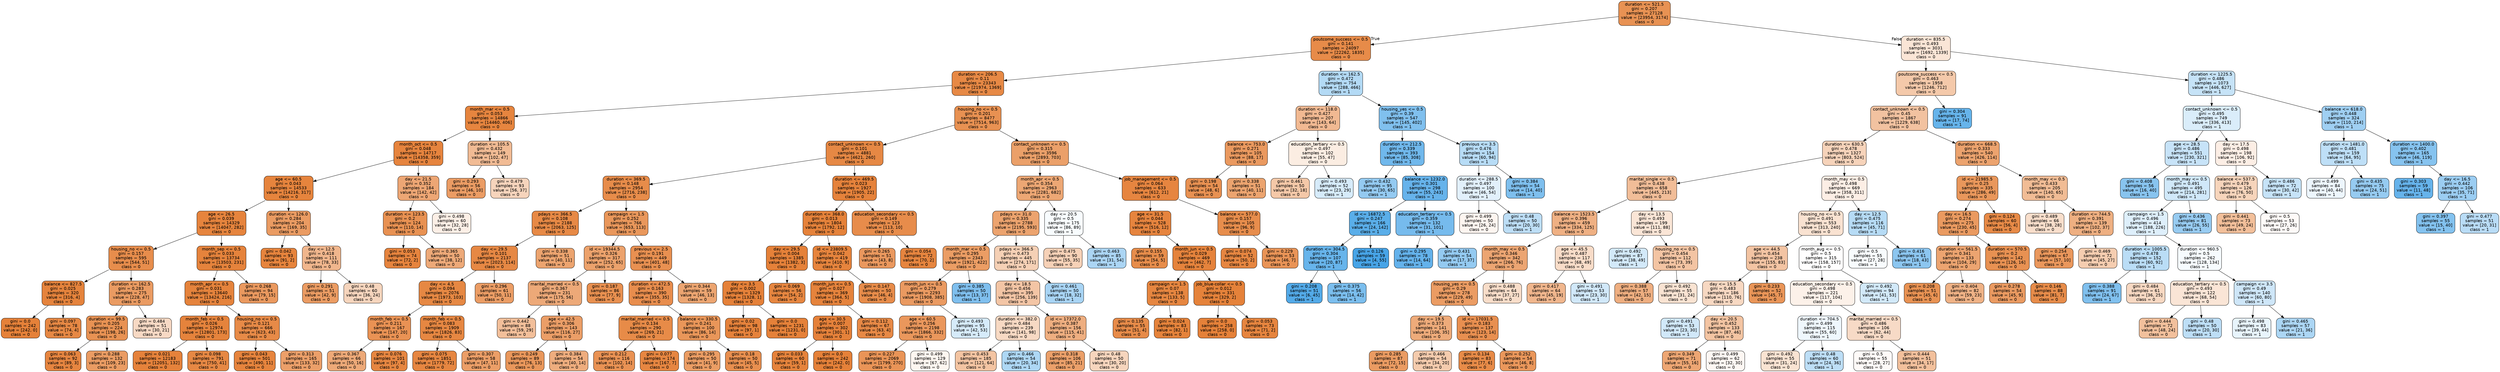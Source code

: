 digraph Tree {
node [shape=box, style="filled, rounded", color="black", fontname=helvetica] ;
edge [fontname=helvetica] ;
0 [label="duration <= 521.5\ngini = 0.207\nsamples = 27128\nvalue = [23954, 3174]\nclass = 0", fillcolor="#e89253"] ;
1 [label="poutcome_success <= 0.5\ngini = 0.141\nsamples = 24097\nvalue = [22262, 1835]\nclass = 0", fillcolor="#e78b49"] ;
0 -> 1 [labeldistance=2.5, labelangle=45, headlabel="True"] ;
2 [label="duration <= 206.5\ngini = 0.11\nsamples = 23343\nvalue = [21974, 1369]\nclass = 0", fillcolor="#e78945"] ;
1 -> 2 ;
3 [label="month_mar <= 0.5\ngini = 0.053\nsamples = 14866\nvalue = [14460, 406]\nclass = 0", fillcolor="#e6853f"] ;
2 -> 3 ;
4 [label="month_oct <= 0.5\ngini = 0.048\nsamples = 14717\nvalue = [14358, 359]\nclass = 0", fillcolor="#e6843e"] ;
3 -> 4 ;
5 [label="age <= 60.5\ngini = 0.043\nsamples = 14533\nvalue = [14216, 317]\nclass = 0", fillcolor="#e6843d"] ;
4 -> 5 ;
6 [label="age <= 26.5\ngini = 0.039\nsamples = 14329\nvalue = [14047, 282]\nclass = 0", fillcolor="#e6843d"] ;
5 -> 6 ;
7 [label="housing_no <= 0.5\ngini = 0.157\nsamples = 595\nvalue = [544, 51]\nclass = 0", fillcolor="#e78d4c"] ;
6 -> 7 ;
8 [label="balance <= 827.5\ngini = 0.025\nsamples = 320\nvalue = [316, 4]\nclass = 0", fillcolor="#e5833c"] ;
7 -> 8 ;
9 [label="gini = 0.0\nsamples = 242\nvalue = [242, 0]\nclass = 0", fillcolor="#e58139"] ;
8 -> 9 ;
10 [label="gini = 0.097\nsamples = 78\nvalue = [74, 4]\nclass = 0", fillcolor="#e68844"] ;
8 -> 10 ;
11 [label="duration <= 162.5\ngini = 0.283\nsamples = 275\nvalue = [228, 47]\nclass = 0", fillcolor="#ea9b62"] ;
7 -> 11 ;
12 [label="duration <= 99.5\ngini = 0.205\nsamples = 224\nvalue = [198, 26]\nclass = 0", fillcolor="#e89253"] ;
11 -> 12 ;
13 [label="gini = 0.063\nsamples = 92\nvalue = [89, 3]\nclass = 0", fillcolor="#e68540"] ;
12 -> 13 ;
14 [label="gini = 0.288\nsamples = 132\nvalue = [109, 23]\nclass = 0", fillcolor="#ea9c63"] ;
12 -> 14 ;
15 [label="gini = 0.484\nsamples = 51\nvalue = [30, 21]\nclass = 0", fillcolor="#f7d9c4"] ;
11 -> 15 ;
16 [label="month_sep <= 0.5\ngini = 0.033\nsamples = 13734\nvalue = [13503, 231]\nclass = 0", fillcolor="#e5833c"] ;
6 -> 16 ;
17 [label="month_apr <= 0.5\ngini = 0.031\nsamples = 13640\nvalue = [13424, 216]\nclass = 0", fillcolor="#e5833c"] ;
16 -> 17 ;
18 [label="month_feb <= 0.5\ngini = 0.026\nsamples = 12974\nvalue = [12801, 173]\nclass = 0", fillcolor="#e5833c"] ;
17 -> 18 ;
19 [label="gini = 0.021\nsamples = 12183\nvalue = [12051, 132]\nclass = 0", fillcolor="#e5823b"] ;
18 -> 19 ;
20 [label="gini = 0.098\nsamples = 791\nvalue = [750, 41]\nclass = 0", fillcolor="#e68844"] ;
18 -> 20 ;
21 [label="housing_no <= 0.5\ngini = 0.121\nsamples = 666\nvalue = [623, 43]\nclass = 0", fillcolor="#e78a47"] ;
17 -> 21 ;
22 [label="gini = 0.043\nsamples = 501\nvalue = [490, 11]\nclass = 0", fillcolor="#e6843d"] ;
21 -> 22 ;
23 [label="gini = 0.313\nsamples = 165\nvalue = [133, 32]\nclass = 0", fillcolor="#eb9f69"] ;
21 -> 23 ;
24 [label="gini = 0.268\nsamples = 94\nvalue = [79, 15]\nclass = 0", fillcolor="#ea995f"] ;
16 -> 24 ;
25 [label="duration <= 126.0\ngini = 0.284\nsamples = 204\nvalue = [169, 35]\nclass = 0", fillcolor="#ea9b62"] ;
5 -> 25 ;
26 [label="gini = 0.042\nsamples = 93\nvalue = [91, 2]\nclass = 0", fillcolor="#e6843d"] ;
25 -> 26 ;
27 [label="day <= 12.5\ngini = 0.418\nsamples = 111\nvalue = [78, 33]\nclass = 0", fillcolor="#f0b68d"] ;
25 -> 27 ;
28 [label="gini = 0.291\nsamples = 51\nvalue = [42, 9]\nclass = 0", fillcolor="#eb9c63"] ;
27 -> 28 ;
29 [label="gini = 0.48\nsamples = 60\nvalue = [36, 24]\nclass = 0", fillcolor="#f6d5bd"] ;
27 -> 29 ;
30 [label="day <= 21.5\ngini = 0.352\nsamples = 184\nvalue = [142, 42]\nclass = 0", fillcolor="#eda674"] ;
4 -> 30 ;
31 [label="duration <= 123.5\ngini = 0.2\nsamples = 124\nvalue = [110, 14]\nclass = 0", fillcolor="#e89152"] ;
30 -> 31 ;
32 [label="gini = 0.053\nsamples = 74\nvalue = [72, 2]\nclass = 0", fillcolor="#e6843e"] ;
31 -> 32 ;
33 [label="gini = 0.365\nsamples = 50\nvalue = [38, 12]\nclass = 0", fillcolor="#eda978"] ;
31 -> 33 ;
34 [label="gini = 0.498\nsamples = 60\nvalue = [32, 28]\nclass = 0", fillcolor="#fcefe6"] ;
30 -> 34 ;
35 [label="duration <= 105.5\ngini = 0.432\nsamples = 149\nvalue = [102, 47]\nclass = 0", fillcolor="#f1bb94"] ;
3 -> 35 ;
36 [label="gini = 0.293\nsamples = 56\nvalue = [46, 10]\nclass = 0", fillcolor="#eb9c64"] ;
35 -> 36 ;
37 [label="gini = 0.479\nsamples = 93\nvalue = [56, 37]\nclass = 0", fillcolor="#f6d4bc"] ;
35 -> 37 ;
38 [label="housing_no <= 0.5\ngini = 0.201\nsamples = 8477\nvalue = [7514, 963]\nclass = 0", fillcolor="#e89152"] ;
2 -> 38 ;
39 [label="contact_unknown <= 0.5\ngini = 0.101\nsamples = 4881\nvalue = [4621, 260]\nclass = 0", fillcolor="#e68844"] ;
38 -> 39 ;
40 [label="duration <= 369.5\ngini = 0.148\nsamples = 2954\nvalue = [2716, 238]\nclass = 0", fillcolor="#e78c4a"] ;
39 -> 40 ;
41 [label="pdays <= 366.5\ngini = 0.108\nsamples = 2188\nvalue = [2063, 125]\nclass = 0", fillcolor="#e78945"] ;
40 -> 41 ;
42 [label="day <= 29.5\ngini = 0.101\nsamples = 2137\nvalue = [2023, 114]\nclass = 0", fillcolor="#e68844"] ;
41 -> 42 ;
43 [label="day <= 4.5\ngini = 0.094\nsamples = 2076\nvalue = [1973, 103]\nclass = 0", fillcolor="#e68843"] ;
42 -> 43 ;
44 [label="month_feb <= 0.5\ngini = 0.211\nsamples = 167\nvalue = [147, 20]\nclass = 0", fillcolor="#e99254"] ;
43 -> 44 ;
45 [label="gini = 0.367\nsamples = 66\nvalue = [50, 16]\nclass = 0", fillcolor="#eda978"] ;
44 -> 45 ;
46 [label="gini = 0.076\nsamples = 101\nvalue = [97, 4]\nclass = 0", fillcolor="#e68641"] ;
44 -> 46 ;
47 [label="month_feb <= 0.5\ngini = 0.083\nsamples = 1909\nvalue = [1826, 83]\nclass = 0", fillcolor="#e68742"] ;
43 -> 47 ;
48 [label="gini = 0.075\nsamples = 1851\nvalue = [1779, 72]\nclass = 0", fillcolor="#e68641"] ;
47 -> 48 ;
49 [label="gini = 0.307\nsamples = 58\nvalue = [47, 11]\nclass = 0", fillcolor="#eb9e67"] ;
47 -> 49 ;
50 [label="gini = 0.296\nsamples = 61\nvalue = [50, 11]\nclass = 0", fillcolor="#eb9d65"] ;
42 -> 50 ;
51 [label="gini = 0.338\nsamples = 51\nvalue = [40, 11]\nclass = 0", fillcolor="#eca46f"] ;
41 -> 51 ;
52 [label="campaign <= 1.5\ngini = 0.252\nsamples = 766\nvalue = [653, 113]\nclass = 0", fillcolor="#e9975b"] ;
40 -> 52 ;
53 [label="id <= 19344.5\ngini = 0.326\nsamples = 317\nvalue = [252, 65]\nclass = 0", fillcolor="#eca26c"] ;
52 -> 53 ;
54 [label="marital_married <= 0.5\ngini = 0.367\nsamples = 231\nvalue = [175, 56]\nclass = 0", fillcolor="#eda978"] ;
53 -> 54 ;
55 [label="gini = 0.442\nsamples = 88\nvalue = [59, 29]\nclass = 0", fillcolor="#f2bf9a"] ;
54 -> 55 ;
56 [label="age <= 42.5\ngini = 0.306\nsamples = 143\nvalue = [116, 27]\nclass = 0", fillcolor="#eb9e67"] ;
54 -> 56 ;
57 [label="gini = 0.249\nsamples = 89\nvalue = [76, 13]\nclass = 0", fillcolor="#e9975b"] ;
56 -> 57 ;
58 [label="gini = 0.384\nsamples = 54\nvalue = [40, 14]\nclass = 0", fillcolor="#eead7e"] ;
56 -> 58 ;
59 [label="gini = 0.187\nsamples = 86\nvalue = [77, 9]\nclass = 0", fillcolor="#e89050"] ;
53 -> 59 ;
60 [label="previous <= 2.5\ngini = 0.191\nsamples = 449\nvalue = [401, 48]\nclass = 0", fillcolor="#e89051"] ;
52 -> 60 ;
61 [label="duration <= 472.5\ngini = 0.163\nsamples = 390\nvalue = [355, 35]\nclass = 0", fillcolor="#e88d4d"] ;
60 -> 61 ;
62 [label="marital_married <= 0.5\ngini = 0.134\nsamples = 290\nvalue = [269, 21]\nclass = 0", fillcolor="#e78b48"] ;
61 -> 62 ;
63 [label="gini = 0.212\nsamples = 116\nvalue = [102, 14]\nclass = 0", fillcolor="#e99254"] ;
62 -> 63 ;
64 [label="gini = 0.077\nsamples = 174\nvalue = [167, 7]\nclass = 0", fillcolor="#e68641"] ;
62 -> 64 ;
65 [label="balance <= 330.5\ngini = 0.241\nsamples = 100\nvalue = [86, 14]\nclass = 0", fillcolor="#e99659"] ;
61 -> 65 ;
66 [label="gini = 0.295\nsamples = 50\nvalue = [41, 9]\nclass = 0", fillcolor="#eb9d64"] ;
65 -> 66 ;
67 [label="gini = 0.18\nsamples = 50\nvalue = [45, 5]\nclass = 0", fillcolor="#e88f4f"] ;
65 -> 67 ;
68 [label="gini = 0.344\nsamples = 59\nvalue = [46, 13]\nclass = 0", fillcolor="#eca571"] ;
60 -> 68 ;
69 [label="duration <= 469.5\ngini = 0.023\nsamples = 1927\nvalue = [1905, 22]\nclass = 0", fillcolor="#e5823b"] ;
39 -> 69 ;
70 [label="duration <= 368.0\ngini = 0.013\nsamples = 1804\nvalue = [1792, 12]\nclass = 0", fillcolor="#e5823a"] ;
69 -> 70 ;
71 [label="day <= 29.5\ngini = 0.004\nsamples = 1385\nvalue = [1382, 3]\nclass = 0", fillcolor="#e58139"] ;
70 -> 71 ;
72 [label="day <= 3.5\ngini = 0.002\nsamples = 1329\nvalue = [1328, 1]\nclass = 0", fillcolor="#e58139"] ;
71 -> 72 ;
73 [label="gini = 0.02\nsamples = 98\nvalue = [97, 1]\nclass = 0", fillcolor="#e5823b"] ;
72 -> 73 ;
74 [label="gini = 0.0\nsamples = 1231\nvalue = [1231, 0]\nclass = 0", fillcolor="#e58139"] ;
72 -> 74 ;
75 [label="gini = 0.069\nsamples = 56\nvalue = [54, 2]\nclass = 0", fillcolor="#e68640"] ;
71 -> 75 ;
76 [label="id <= 23809.5\ngini = 0.042\nsamples = 419\nvalue = [410, 9]\nclass = 0", fillcolor="#e6843d"] ;
70 -> 76 ;
77 [label="month_jun <= 0.5\ngini = 0.027\nsamples = 369\nvalue = [364, 5]\nclass = 0", fillcolor="#e5833c"] ;
76 -> 77 ;
78 [label="age <= 30.5\ngini = 0.007\nsamples = 302\nvalue = [301, 1]\nclass = 0", fillcolor="#e5813a"] ;
77 -> 78 ;
79 [label="gini = 0.033\nsamples = 60\nvalue = [59, 1]\nclass = 0", fillcolor="#e5833c"] ;
78 -> 79 ;
80 [label="gini = 0.0\nsamples = 242\nvalue = [242, 0]\nclass = 0", fillcolor="#e58139"] ;
78 -> 80 ;
81 [label="gini = 0.112\nsamples = 67\nvalue = [63, 4]\nclass = 0", fillcolor="#e78946"] ;
77 -> 81 ;
82 [label="gini = 0.147\nsamples = 50\nvalue = [46, 4]\nclass = 0", fillcolor="#e78c4a"] ;
76 -> 82 ;
83 [label="education_secondary <= 0.5\ngini = 0.149\nsamples = 123\nvalue = [113, 10]\nclass = 0", fillcolor="#e78c4b"] ;
69 -> 83 ;
84 [label="gini = 0.265\nsamples = 51\nvalue = [43, 8]\nclass = 0", fillcolor="#ea985e"] ;
83 -> 84 ;
85 [label="gini = 0.054\nsamples = 72\nvalue = [70, 2]\nclass = 0", fillcolor="#e6853f"] ;
83 -> 85 ;
86 [label="contact_unknown <= 0.5\ngini = 0.315\nsamples = 3596\nvalue = [2893, 703]\nclass = 0", fillcolor="#eba069"] ;
38 -> 86 ;
87 [label="month_apr <= 0.5\ngini = 0.354\nsamples = 2963\nvalue = [2281, 682]\nclass = 0", fillcolor="#eda774"] ;
86 -> 87 ;
88 [label="pdays <= 31.0\ngini = 0.335\nsamples = 2788\nvalue = [2195, 593]\nclass = 0", fillcolor="#eca36e"] ;
87 -> 88 ;
89 [label="month_mar <= 0.5\ngini = 0.295\nsamples = 2343\nvalue = [1921, 422]\nclass = 0", fillcolor="#eb9d64"] ;
88 -> 89 ;
90 [label="month_jun <= 0.5\ngini = 0.279\nsamples = 2293\nvalue = [1908, 385]\nclass = 0", fillcolor="#ea9a61"] ;
89 -> 90 ;
91 [label="age <= 60.5\ngini = 0.256\nsamples = 2198\nvalue = [1866, 332]\nclass = 0", fillcolor="#ea975c"] ;
90 -> 91 ;
92 [label="gini = 0.227\nsamples = 2069\nvalue = [1799, 270]\nclass = 0", fillcolor="#e99457"] ;
91 -> 92 ;
93 [label="gini = 0.499\nsamples = 129\nvalue = [67, 62]\nclass = 0", fillcolor="#fdf6f0"] ;
91 -> 93 ;
94 [label="gini = 0.493\nsamples = 95\nvalue = [42, 53]\nclass = 1", fillcolor="#d6ebfa"] ;
90 -> 94 ;
95 [label="gini = 0.385\nsamples = 50\nvalue = [13, 37]\nclass = 1", fillcolor="#7fbfee"] ;
89 -> 95 ;
96 [label="pdays <= 366.5\ngini = 0.473\nsamples = 445\nvalue = [274, 171]\nclass = 0", fillcolor="#f5d0b5"] ;
88 -> 96 ;
97 [label="day <= 18.5\ngini = 0.456\nsamples = 395\nvalue = [256, 139]\nclass = 0", fillcolor="#f3c5a5"] ;
96 -> 97 ;
98 [label="duration <= 382.0\ngini = 0.484\nsamples = 239\nvalue = [141, 98]\nclass = 0", fillcolor="#f7d9c3"] ;
97 -> 98 ;
99 [label="gini = 0.453\nsamples = 185\nvalue = [121, 64]\nclass = 0", fillcolor="#f3c4a2"] ;
98 -> 99 ;
100 [label="gini = 0.466\nsamples = 54\nvalue = [20, 34]\nclass = 1", fillcolor="#add7f4"] ;
98 -> 100 ;
101 [label="id <= 17372.0\ngini = 0.387\nsamples = 156\nvalue = [115, 41]\nclass = 0", fillcolor="#eeae80"] ;
97 -> 101 ;
102 [label="gini = 0.318\nsamples = 106\nvalue = [85, 21]\nclass = 0", fillcolor="#eba06a"] ;
101 -> 102 ;
103 [label="gini = 0.48\nsamples = 50\nvalue = [30, 20]\nclass = 0", fillcolor="#f6d5bd"] ;
101 -> 103 ;
104 [label="gini = 0.461\nsamples = 50\nvalue = [18, 32]\nclass = 1", fillcolor="#a8d4f4"] ;
96 -> 104 ;
105 [label="day <= 20.5\ngini = 0.5\nsamples = 175\nvalue = [86, 89]\nclass = 1", fillcolor="#f8fcfe"] ;
87 -> 105 ;
106 [label="gini = 0.475\nsamples = 90\nvalue = [55, 35]\nclass = 0", fillcolor="#f6d1b7"] ;
105 -> 106 ;
107 [label="gini = 0.463\nsamples = 85\nvalue = [31, 54]\nclass = 1", fillcolor="#abd5f4"] ;
105 -> 107 ;
108 [label="job_management <= 0.5\ngini = 0.064\nsamples = 633\nvalue = [612, 21]\nclass = 0", fillcolor="#e68540"] ;
86 -> 108 ;
109 [label="age <= 31.5\ngini = 0.044\nsamples = 528\nvalue = [516, 12]\nclass = 0", fillcolor="#e6843e"] ;
108 -> 109 ;
110 [label="gini = 0.155\nsamples = 59\nvalue = [54, 5]\nclass = 0", fillcolor="#e78d4b"] ;
109 -> 110 ;
111 [label="month_jun <= 0.5\ngini = 0.029\nsamples = 469\nvalue = [462, 7]\nclass = 0", fillcolor="#e5833c"] ;
109 -> 111 ;
112 [label="campaign <= 1.5\ngini = 0.07\nsamples = 138\nvalue = [133, 5]\nclass = 0", fillcolor="#e68640"] ;
111 -> 112 ;
113 [label="gini = 0.135\nsamples = 55\nvalue = [51, 4]\nclass = 0", fillcolor="#e78b49"] ;
112 -> 113 ;
114 [label="gini = 0.024\nsamples = 83\nvalue = [82, 1]\nclass = 0", fillcolor="#e5833b"] ;
112 -> 114 ;
115 [label="job_blue-collar <= 0.5\ngini = 0.012\nsamples = 331\nvalue = [329, 2]\nclass = 0", fillcolor="#e5823a"] ;
111 -> 115 ;
116 [label="gini = 0.0\nsamples = 258\nvalue = [258, 0]\nclass = 0", fillcolor="#e58139"] ;
115 -> 116 ;
117 [label="gini = 0.053\nsamples = 73\nvalue = [71, 2]\nclass = 0", fillcolor="#e6853f"] ;
115 -> 117 ;
118 [label="balance <= 577.0\ngini = 0.157\nsamples = 105\nvalue = [96, 9]\nclass = 0", fillcolor="#e78d4c"] ;
108 -> 118 ;
119 [label="gini = 0.074\nsamples = 52\nvalue = [50, 2]\nclass = 0", fillcolor="#e68641"] ;
118 -> 119 ;
120 [label="gini = 0.229\nsamples = 53\nvalue = [46, 7]\nclass = 0", fillcolor="#e99457"] ;
118 -> 120 ;
121 [label="duration <= 162.5\ngini = 0.472\nsamples = 754\nvalue = [288, 466]\nclass = 1", fillcolor="#b3daf5"] ;
1 -> 121 ;
122 [label="duration <= 118.0\ngini = 0.427\nsamples = 207\nvalue = [143, 64]\nclass = 0", fillcolor="#f1b992"] ;
121 -> 122 ;
123 [label="balance <= 753.0\ngini = 0.271\nsamples = 105\nvalue = [88, 17]\nclass = 0", fillcolor="#ea995f"] ;
122 -> 123 ;
124 [label="gini = 0.198\nsamples = 54\nvalue = [48, 6]\nclass = 0", fillcolor="#e89152"] ;
123 -> 124 ;
125 [label="gini = 0.338\nsamples = 51\nvalue = [40, 11]\nclass = 0", fillcolor="#eca46f"] ;
123 -> 125 ;
126 [label="education_tertiary <= 0.5\ngini = 0.497\nsamples = 102\nvalue = [55, 47]\nclass = 0", fillcolor="#fbede2"] ;
122 -> 126 ;
127 [label="gini = 0.461\nsamples = 50\nvalue = [32, 18]\nclass = 0", fillcolor="#f4c8a8"] ;
126 -> 127 ;
128 [label="gini = 0.493\nsamples = 52\nvalue = [23, 29]\nclass = 1", fillcolor="#d6ebfa"] ;
126 -> 128 ;
129 [label="housing_yes <= 0.5\ngini = 0.39\nsamples = 547\nvalue = [145, 402]\nclass = 1", fillcolor="#80c0ee"] ;
121 -> 129 ;
130 [label="duration <= 212.5\ngini = 0.339\nsamples = 393\nvalue = [85, 308]\nclass = 1", fillcolor="#70b8ec"] ;
129 -> 130 ;
131 [label="gini = 0.432\nsamples = 95\nvalue = [30, 65]\nclass = 1", fillcolor="#94caf1"] ;
130 -> 131 ;
132 [label="balance <= 1232.0\ngini = 0.301\nsamples = 298\nvalue = [55, 243]\nclass = 1", fillcolor="#66b3eb"] ;
130 -> 132 ;
133 [label="id <= 16872.5\ngini = 0.247\nsamples = 166\nvalue = [24, 142]\nclass = 1", fillcolor="#5aaee9"] ;
132 -> 133 ;
134 [label="duration <= 304.5\ngini = 0.304\nsamples = 107\nvalue = [20, 87]\nclass = 1", fillcolor="#67b4eb"] ;
133 -> 134 ;
135 [label="gini = 0.208\nsamples = 51\nvalue = [6, 45]\nclass = 1", fillcolor="#53aae8"] ;
134 -> 135 ;
136 [label="gini = 0.375\nsamples = 56\nvalue = [14, 42]\nclass = 1", fillcolor="#7bbeee"] ;
134 -> 136 ;
137 [label="gini = 0.126\nsamples = 59\nvalue = [4, 55]\nclass = 1", fillcolor="#47a4e7"] ;
133 -> 137 ;
138 [label="education_tertiary <= 0.5\ngini = 0.359\nsamples = 132\nvalue = [31, 101]\nclass = 1", fillcolor="#76bbed"] ;
132 -> 138 ;
139 [label="gini = 0.295\nsamples = 78\nvalue = [14, 64]\nclass = 1", fillcolor="#64b2eb"] ;
138 -> 139 ;
140 [label="gini = 0.431\nsamples = 54\nvalue = [17, 37]\nclass = 1", fillcolor="#94caf1"] ;
138 -> 140 ;
141 [label="previous <= 3.5\ngini = 0.476\nsamples = 154\nvalue = [60, 94]\nclass = 1", fillcolor="#b7dcf6"] ;
129 -> 141 ;
142 [label="duration <= 288.5\ngini = 0.497\nsamples = 100\nvalue = [46, 54]\nclass = 1", fillcolor="#e2f0fb"] ;
141 -> 142 ;
143 [label="gini = 0.499\nsamples = 50\nvalue = [26, 24]\nclass = 0", fillcolor="#fdf5f0"] ;
142 -> 143 ;
144 [label="gini = 0.48\nsamples = 50\nvalue = [20, 30]\nclass = 1", fillcolor="#bddef6"] ;
142 -> 144 ;
145 [label="gini = 0.384\nsamples = 54\nvalue = [14, 40]\nclass = 1", fillcolor="#7ebfee"] ;
141 -> 145 ;
146 [label="duration <= 835.5\ngini = 0.493\nsamples = 3031\nvalue = [1692, 1339]\nclass = 0", fillcolor="#fae5d6"] ;
0 -> 146 [labeldistance=2.5, labelangle=-45, headlabel="False"] ;
147 [label="poutcome_success <= 0.5\ngini = 0.463\nsamples = 1958\nvalue = [1246, 712]\nclass = 0", fillcolor="#f4c9aa"] ;
146 -> 147 ;
148 [label="contact_unknown <= 0.5\ngini = 0.45\nsamples = 1867\nvalue = [1229, 638]\nclass = 0", fillcolor="#f2c2a0"] ;
147 -> 148 ;
149 [label="duration <= 630.5\ngini = 0.478\nsamples = 1327\nvalue = [803, 524]\nclass = 0", fillcolor="#f6d3ba"] ;
148 -> 149 ;
150 [label="marital_single <= 0.5\ngini = 0.438\nsamples = 658\nvalue = [445, 213]\nclass = 0", fillcolor="#f1bd98"] ;
149 -> 150 ;
151 [label="balance <= 1523.5\ngini = 0.396\nsamples = 459\nvalue = [334, 125]\nclass = 0", fillcolor="#efb083"] ;
150 -> 151 ;
152 [label="month_may <= 0.5\ngini = 0.346\nsamples = 342\nvalue = [266, 76]\nclass = 0", fillcolor="#eca572"] ;
151 -> 152 ;
153 [label="housing_yes <= 0.5\ngini = 0.29\nsamples = 278\nvalue = [229, 49]\nclass = 0", fillcolor="#eb9c63"] ;
152 -> 153 ;
154 [label="day <= 19.5\ngini = 0.373\nsamples = 141\nvalue = [106, 35]\nclass = 0", fillcolor="#eeab7a"] ;
153 -> 154 ;
155 [label="gini = 0.285\nsamples = 87\nvalue = [72, 15]\nclass = 0", fillcolor="#ea9b62"] ;
154 -> 155 ;
156 [label="gini = 0.466\nsamples = 54\nvalue = [34, 20]\nclass = 0", fillcolor="#f4cbad"] ;
154 -> 156 ;
157 [label="id <= 17031.5\ngini = 0.183\nsamples = 137\nvalue = [123, 14]\nclass = 0", fillcolor="#e88f50"] ;
153 -> 157 ;
158 [label="gini = 0.134\nsamples = 83\nvalue = [77, 6]\nclass = 0", fillcolor="#e78b48"] ;
157 -> 158 ;
159 [label="gini = 0.252\nsamples = 54\nvalue = [46, 8]\nclass = 0", fillcolor="#ea975b"] ;
157 -> 159 ;
160 [label="gini = 0.488\nsamples = 64\nvalue = [37, 27]\nclass = 0", fillcolor="#f8ddc9"] ;
152 -> 160 ;
161 [label="age <= 45.5\ngini = 0.487\nsamples = 117\nvalue = [68, 49]\nclass = 0", fillcolor="#f8dcc8"] ;
151 -> 161 ;
162 [label="gini = 0.417\nsamples = 64\nvalue = [45, 19]\nclass = 0", fillcolor="#f0b68d"] ;
161 -> 162 ;
163 [label="gini = 0.491\nsamples = 53\nvalue = [23, 30]\nclass = 1", fillcolor="#d1e8f9"] ;
161 -> 163 ;
164 [label="day <= 13.5\ngini = 0.493\nsamples = 199\nvalue = [111, 88]\nclass = 0", fillcolor="#fae5d6"] ;
150 -> 164 ;
165 [label="gini = 0.492\nsamples = 87\nvalue = [38, 49]\nclass = 1", fillcolor="#d3e9f9"] ;
164 -> 165 ;
166 [label="housing_no <= 0.5\ngini = 0.454\nsamples = 112\nvalue = [73, 39]\nclass = 0", fillcolor="#f3c4a3"] ;
164 -> 166 ;
167 [label="gini = 0.388\nsamples = 57\nvalue = [42, 15]\nclass = 0", fillcolor="#eeae80"] ;
166 -> 167 ;
168 [label="gini = 0.492\nsamples = 55\nvalue = [31, 24]\nclass = 0", fillcolor="#f9e3d2"] ;
166 -> 168 ;
169 [label="month_may <= 0.5\ngini = 0.498\nsamples = 669\nvalue = [358, 311]\nclass = 0", fillcolor="#fceee5"] ;
149 -> 169 ;
170 [label="housing_no <= 0.5\ngini = 0.491\nsamples = 553\nvalue = [313, 240]\nclass = 0", fillcolor="#f9e2d1"] ;
169 -> 170 ;
171 [label="age <= 44.5\ngini = 0.454\nsamples = 238\nvalue = [155, 83]\nclass = 0", fillcolor="#f3c4a3"] ;
170 -> 171 ;
172 [label="day <= 15.5\ngini = 0.483\nsamples = 186\nvalue = [110, 76]\nclass = 0", fillcolor="#f7d8c2"] ;
171 -> 172 ;
173 [label="gini = 0.491\nsamples = 53\nvalue = [23, 30]\nclass = 1", fillcolor="#d1e8f9"] ;
172 -> 173 ;
174 [label="day <= 20.5\ngini = 0.452\nsamples = 133\nvalue = [87, 46]\nclass = 0", fillcolor="#f3c4a2"] ;
172 -> 174 ;
175 [label="gini = 0.349\nsamples = 71\nvalue = [55, 16]\nclass = 0", fillcolor="#eda673"] ;
174 -> 175 ;
176 [label="gini = 0.499\nsamples = 62\nvalue = [32, 30]\nclass = 0", fillcolor="#fdf7f3"] ;
174 -> 176 ;
177 [label="gini = 0.233\nsamples = 52\nvalue = [45, 7]\nclass = 0", fillcolor="#e99558"] ;
171 -> 177 ;
178 [label="month_aug <= 0.5\ngini = 0.5\nsamples = 315\nvalue = [158, 157]\nclass = 0", fillcolor="#fffefe"] ;
170 -> 178 ;
179 [label="education_secondary <= 0.5\ngini = 0.498\nsamples = 221\nvalue = [117, 104]\nclass = 0", fillcolor="#fcf1e9"] ;
178 -> 179 ;
180 [label="duration <= 704.5\ngini = 0.499\nsamples = 115\nvalue = [55, 60]\nclass = 1", fillcolor="#eff7fd"] ;
179 -> 180 ;
181 [label="gini = 0.492\nsamples = 55\nvalue = [31, 24]\nclass = 0", fillcolor="#f9e3d2"] ;
180 -> 181 ;
182 [label="gini = 0.48\nsamples = 60\nvalue = [24, 36]\nclass = 1", fillcolor="#bddef6"] ;
180 -> 182 ;
183 [label="marital_married <= 0.5\ngini = 0.486\nsamples = 106\nvalue = [62, 44]\nclass = 0", fillcolor="#f7dac6"] ;
179 -> 183 ;
184 [label="gini = 0.5\nsamples = 55\nvalue = [28, 27]\nclass = 0", fillcolor="#fefaf8"] ;
183 -> 184 ;
185 [label="gini = 0.444\nsamples = 51\nvalue = [34, 17]\nclass = 0", fillcolor="#f2c09c"] ;
183 -> 185 ;
186 [label="gini = 0.492\nsamples = 94\nvalue = [41, 53]\nclass = 1", fillcolor="#d2e9f9"] ;
178 -> 186 ;
187 [label="day <= 12.5\ngini = 0.475\nsamples = 116\nvalue = [45, 71]\nclass = 1", fillcolor="#b6dbf5"] ;
169 -> 187 ;
188 [label="gini = 0.5\nsamples = 55\nvalue = [27, 28]\nclass = 1", fillcolor="#f8fcfe"] ;
187 -> 188 ;
189 [label="gini = 0.416\nsamples = 61\nvalue = [18, 43]\nclass = 1", fillcolor="#8cc6f0"] ;
187 -> 189 ;
190 [label="duration <= 668.5\ngini = 0.333\nsamples = 540\nvalue = [426, 114]\nclass = 0", fillcolor="#eca36e"] ;
148 -> 190 ;
191 [label="id <= 21985.5\ngini = 0.25\nsamples = 335\nvalue = [286, 49]\nclass = 0", fillcolor="#e9975b"] ;
190 -> 191 ;
192 [label="day <= 16.5\ngini = 0.274\nsamples = 275\nvalue = [230, 45]\nclass = 0", fillcolor="#ea9a60"] ;
191 -> 192 ;
193 [label="duration <= 561.5\ngini = 0.341\nsamples = 133\nvalue = [104, 29]\nclass = 0", fillcolor="#eca470"] ;
192 -> 193 ;
194 [label="gini = 0.208\nsamples = 51\nvalue = [45, 6]\nclass = 0", fillcolor="#e89253"] ;
193 -> 194 ;
195 [label="gini = 0.404\nsamples = 82\nvalue = [59, 23]\nclass = 0", fillcolor="#efb286"] ;
193 -> 195 ;
196 [label="duration <= 570.5\ngini = 0.2\nsamples = 142\nvalue = [126, 16]\nclass = 0", fillcolor="#e89152"] ;
192 -> 196 ;
197 [label="gini = 0.278\nsamples = 54\nvalue = [45, 9]\nclass = 0", fillcolor="#ea9a61"] ;
196 -> 197 ;
198 [label="gini = 0.146\nsamples = 88\nvalue = [81, 7]\nclass = 0", fillcolor="#e78c4a"] ;
196 -> 198 ;
199 [label="gini = 0.124\nsamples = 60\nvalue = [56, 4]\nclass = 0", fillcolor="#e78a47"] ;
191 -> 199 ;
200 [label="month_may <= 0.5\ngini = 0.433\nsamples = 205\nvalue = [140, 65]\nclass = 0", fillcolor="#f1bc95"] ;
190 -> 200 ;
201 [label="gini = 0.489\nsamples = 66\nvalue = [38, 28]\nclass = 0", fillcolor="#f8decb"] ;
200 -> 201 ;
202 [label="duration <= 744.5\ngini = 0.391\nsamples = 139\nvalue = [102, 37]\nclass = 0", fillcolor="#eeaf81"] ;
200 -> 202 ;
203 [label="gini = 0.254\nsamples = 67\nvalue = [57, 10]\nclass = 0", fillcolor="#ea975c"] ;
202 -> 203 ;
204 [label="gini = 0.469\nsamples = 72\nvalue = [45, 27]\nclass = 0", fillcolor="#f5cdb0"] ;
202 -> 204 ;
205 [label="gini = 0.304\nsamples = 91\nvalue = [17, 74]\nclass = 1", fillcolor="#66b4eb"] ;
147 -> 205 ;
206 [label="duration <= 1225.5\ngini = 0.486\nsamples = 1073\nvalue = [446, 627]\nclass = 1", fillcolor="#c6e3f7"] ;
146 -> 206 ;
207 [label="contact_unknown <= 0.5\ngini = 0.495\nsamples = 749\nvalue = [336, 413]\nclass = 1", fillcolor="#daedfa"] ;
206 -> 207 ;
208 [label="age <= 28.5\ngini = 0.486\nsamples = 551\nvalue = [230, 321]\nclass = 1", fillcolor="#c7e3f8"] ;
207 -> 208 ;
209 [label="gini = 0.408\nsamples = 56\nvalue = [16, 40]\nclass = 1", fillcolor="#88c4ef"] ;
208 -> 209 ;
210 [label="month_may <= 0.5\ngini = 0.491\nsamples = 495\nvalue = [214, 281]\nclass = 1", fillcolor="#d0e8f9"] ;
208 -> 210 ;
211 [label="campaign <= 1.5\ngini = 0.496\nsamples = 414\nvalue = [188, 226]\nclass = 1", fillcolor="#deeffb"] ;
210 -> 211 ;
212 [label="duration <= 1005.5\ngini = 0.478\nsamples = 152\nvalue = [60, 92]\nclass = 1", fillcolor="#baddf6"] ;
211 -> 212 ;
213 [label="gini = 0.388\nsamples = 91\nvalue = [24, 67]\nclass = 1", fillcolor="#80c0ee"] ;
212 -> 213 ;
214 [label="gini = 0.484\nsamples = 61\nvalue = [36, 25]\nclass = 0", fillcolor="#f7d8c2"] ;
212 -> 214 ;
215 [label="duration <= 960.5\ngini = 0.5\nsamples = 262\nvalue = [128, 134]\nclass = 1", fillcolor="#f6fbfe"] ;
211 -> 215 ;
216 [label="education_tertiary <= 0.5\ngini = 0.493\nsamples = 122\nvalue = [68, 54]\nclass = 0", fillcolor="#fae5d6"] ;
215 -> 216 ;
217 [label="gini = 0.444\nsamples = 72\nvalue = [48, 24]\nclass = 0", fillcolor="#f2c09c"] ;
216 -> 217 ;
218 [label="gini = 0.48\nsamples = 50\nvalue = [20, 30]\nclass = 1", fillcolor="#bddef6"] ;
216 -> 218 ;
219 [label="campaign <= 3.5\ngini = 0.49\nsamples = 140\nvalue = [60, 80]\nclass = 1", fillcolor="#cee6f8"] ;
215 -> 219 ;
220 [label="gini = 0.498\nsamples = 83\nvalue = [39, 44]\nclass = 1", fillcolor="#e8f4fc"] ;
219 -> 220 ;
221 [label="gini = 0.465\nsamples = 57\nvalue = [21, 36]\nclass = 1", fillcolor="#acd6f4"] ;
219 -> 221 ;
222 [label="gini = 0.436\nsamples = 81\nvalue = [26, 55]\nclass = 1", fillcolor="#97cbf1"] ;
210 -> 222 ;
223 [label="day <= 17.5\ngini = 0.498\nsamples = 198\nvalue = [106, 92]\nclass = 0", fillcolor="#fceee5"] ;
207 -> 223 ;
224 [label="balance <= 537.5\ngini = 0.479\nsamples = 126\nvalue = [76, 50]\nclass = 0", fillcolor="#f6d4bb"] ;
223 -> 224 ;
225 [label="gini = 0.441\nsamples = 73\nvalue = [49, 24]\nclass = 0", fillcolor="#f2bf9a"] ;
224 -> 225 ;
226 [label="gini = 0.5\nsamples = 53\nvalue = [27, 26]\nclass = 0", fillcolor="#fefaf8"] ;
224 -> 226 ;
227 [label="gini = 0.486\nsamples = 72\nvalue = [30, 42]\nclass = 1", fillcolor="#c6e3f8"] ;
223 -> 227 ;
228 [label="balance <= 618.0\ngini = 0.448\nsamples = 324\nvalue = [110, 214]\nclass = 1", fillcolor="#9fcff2"] ;
206 -> 228 ;
229 [label="duration <= 1481.0\ngini = 0.481\nsamples = 159\nvalue = [64, 95]\nclass = 1", fillcolor="#bedff7"] ;
228 -> 229 ;
230 [label="gini = 0.499\nsamples = 84\nvalue = [40, 44]\nclass = 1", fillcolor="#edf6fd"] ;
229 -> 230 ;
231 [label="gini = 0.435\nsamples = 75\nvalue = [24, 51]\nclass = 1", fillcolor="#96cbf1"] ;
229 -> 231 ;
232 [label="duration <= 1400.0\ngini = 0.402\nsamples = 165\nvalue = [46, 119]\nclass = 1", fillcolor="#86c3ef"] ;
228 -> 232 ;
233 [label="gini = 0.303\nsamples = 59\nvalue = [11, 48]\nclass = 1", fillcolor="#66b3eb"] ;
232 -> 233 ;
234 [label="day <= 16.5\ngini = 0.442\nsamples = 106\nvalue = [35, 71]\nclass = 1", fillcolor="#9bcdf2"] ;
232 -> 234 ;
235 [label="gini = 0.397\nsamples = 55\nvalue = [15, 40]\nclass = 1", fillcolor="#83c2ef"] ;
234 -> 235 ;
236 [label="gini = 0.477\nsamples = 51\nvalue = [20, 31]\nclass = 1", fillcolor="#b9dcf6"] ;
234 -> 236 ;
}